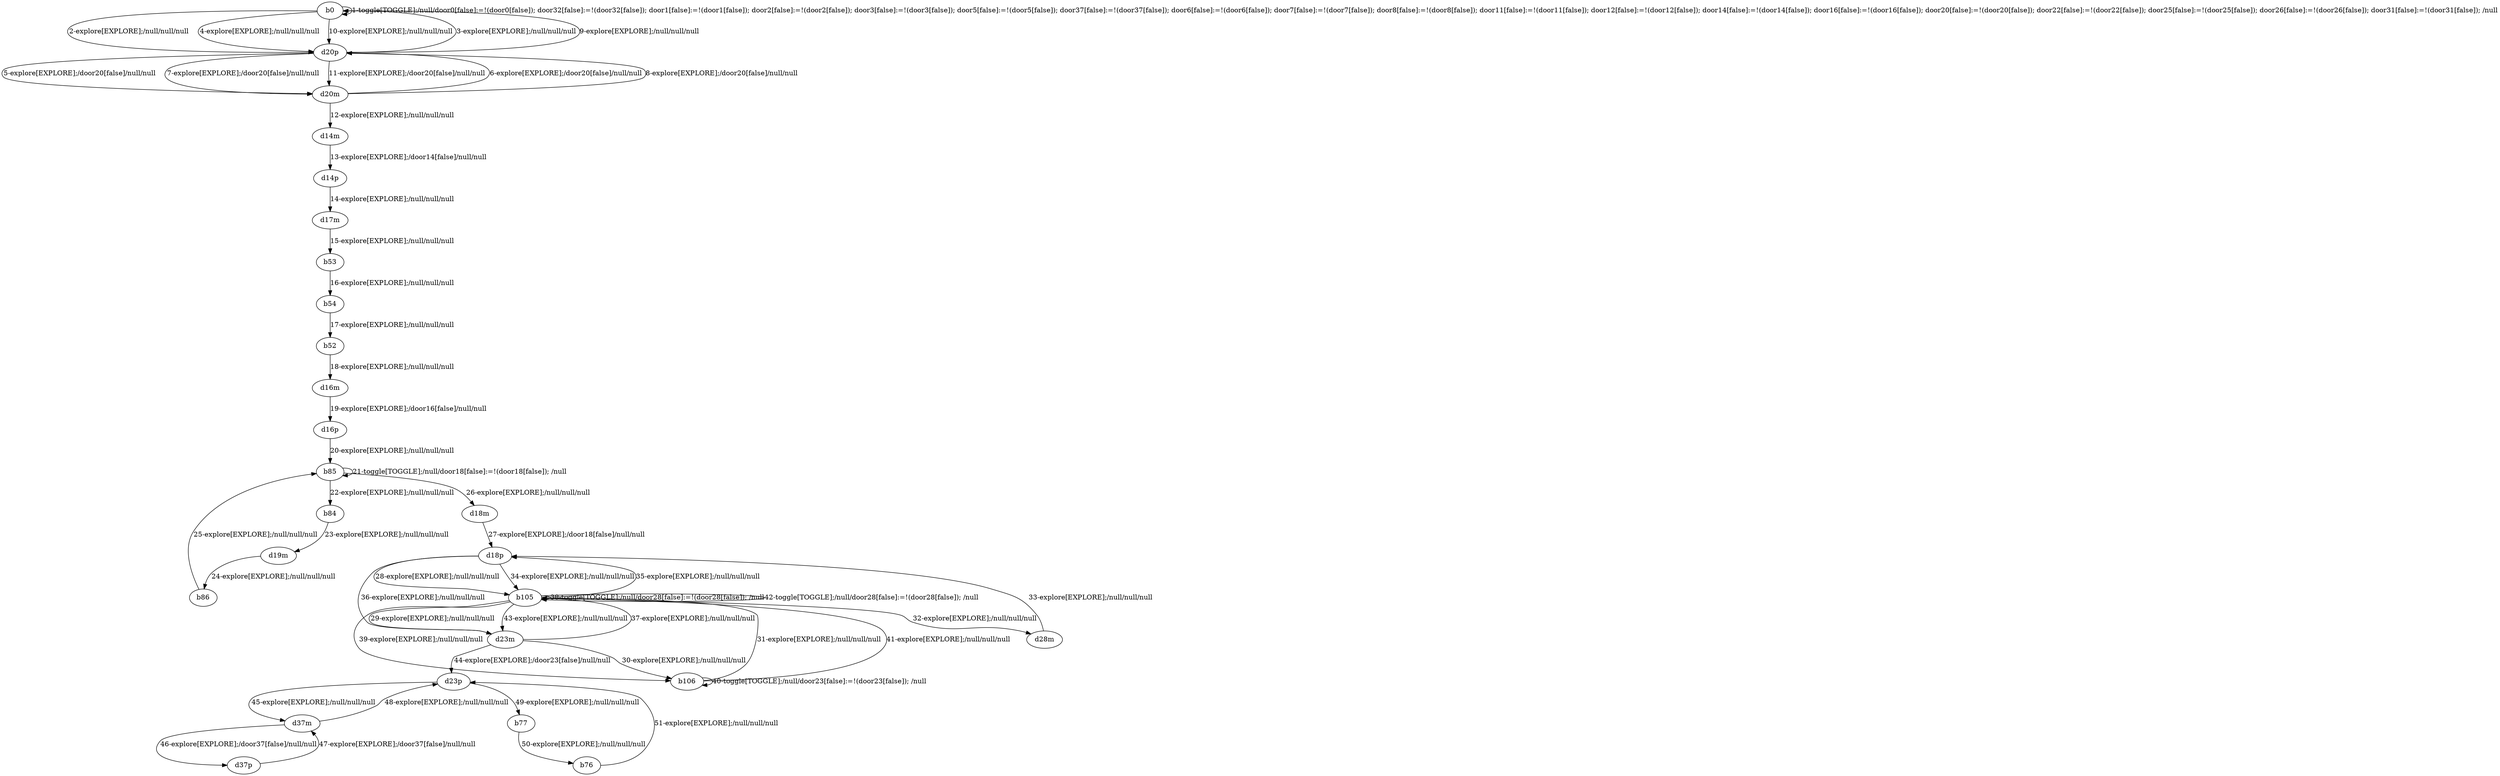 # Total number of goals covered by this test: 1
# b77 --> b76

digraph g {
"b0" -> "b0" [label = "1-toggle[TOGGLE];/null/door0[false]:=!(door0[false]); door32[false]:=!(door32[false]); door1[false]:=!(door1[false]); door2[false]:=!(door2[false]); door3[false]:=!(door3[false]); door5[false]:=!(door5[false]); door37[false]:=!(door37[false]); door6[false]:=!(door6[false]); door7[false]:=!(door7[false]); door8[false]:=!(door8[false]); door11[false]:=!(door11[false]); door12[false]:=!(door12[false]); door14[false]:=!(door14[false]); door16[false]:=!(door16[false]); door20[false]:=!(door20[false]); door22[false]:=!(door22[false]); door25[false]:=!(door25[false]); door26[false]:=!(door26[false]); door31[false]:=!(door31[false]); /null"];
"b0" -> "d20p" [label = "2-explore[EXPLORE];/null/null/null"];
"d20p" -> "b0" [label = "3-explore[EXPLORE];/null/null/null"];
"b0" -> "d20p" [label = "4-explore[EXPLORE];/null/null/null"];
"d20p" -> "d20m" [label = "5-explore[EXPLORE];/door20[false]/null/null"];
"d20m" -> "d20p" [label = "6-explore[EXPLORE];/door20[false]/null/null"];
"d20p" -> "d20m" [label = "7-explore[EXPLORE];/door20[false]/null/null"];
"d20m" -> "d20p" [label = "8-explore[EXPLORE];/door20[false]/null/null"];
"d20p" -> "b0" [label = "9-explore[EXPLORE];/null/null/null"];
"b0" -> "d20p" [label = "10-explore[EXPLORE];/null/null/null"];
"d20p" -> "d20m" [label = "11-explore[EXPLORE];/door20[false]/null/null"];
"d20m" -> "d14m" [label = "12-explore[EXPLORE];/null/null/null"];
"d14m" -> "d14p" [label = "13-explore[EXPLORE];/door14[false]/null/null"];
"d14p" -> "d17m" [label = "14-explore[EXPLORE];/null/null/null"];
"d17m" -> "b53" [label = "15-explore[EXPLORE];/null/null/null"];
"b53" -> "b54" [label = "16-explore[EXPLORE];/null/null/null"];
"b54" -> "b52" [label = "17-explore[EXPLORE];/null/null/null"];
"b52" -> "d16m" [label = "18-explore[EXPLORE];/null/null/null"];
"d16m" -> "d16p" [label = "19-explore[EXPLORE];/door16[false]/null/null"];
"d16p" -> "b85" [label = "20-explore[EXPLORE];/null/null/null"];
"b85" -> "b85" [label = "21-toggle[TOGGLE];/null/door18[false]:=!(door18[false]); /null"];
"b85" -> "b84" [label = "22-explore[EXPLORE];/null/null/null"];
"b84" -> "d19m" [label = "23-explore[EXPLORE];/null/null/null"];
"d19m" -> "b86" [label = "24-explore[EXPLORE];/null/null/null"];
"b86" -> "b85" [label = "25-explore[EXPLORE];/null/null/null"];
"b85" -> "d18m" [label = "26-explore[EXPLORE];/null/null/null"];
"d18m" -> "d18p" [label = "27-explore[EXPLORE];/door18[false]/null/null"];
"d18p" -> "b105" [label = "28-explore[EXPLORE];/null/null/null"];
"b105" -> "d23m" [label = "29-explore[EXPLORE];/null/null/null"];
"d23m" -> "b106" [label = "30-explore[EXPLORE];/null/null/null"];
"b106" -> "b105" [label = "31-explore[EXPLORE];/null/null/null"];
"b105" -> "d28m" [label = "32-explore[EXPLORE];/null/null/null"];
"d28m" -> "d18p" [label = "33-explore[EXPLORE];/null/null/null"];
"d18p" -> "b105" [label = "34-explore[EXPLORE];/null/null/null"];
"b105" -> "d18p" [label = "35-explore[EXPLORE];/null/null/null"];
"d18p" -> "d23m" [label = "36-explore[EXPLORE];/null/null/null"];
"d23m" -> "b105" [label = "37-explore[EXPLORE];/null/null/null"];
"b105" -> "b105" [label = "38-toggle[TOGGLE];/null/door28[false]:=!(door28[false]); /null"];
"b105" -> "b106" [label = "39-explore[EXPLORE];/null/null/null"];
"b106" -> "b106" [label = "40-toggle[TOGGLE];/null/door23[false]:=!(door23[false]); /null"];
"b106" -> "b105" [label = "41-explore[EXPLORE];/null/null/null"];
"b105" -> "b105" [label = "42-toggle[TOGGLE];/null/door28[false]:=!(door28[false]); /null"];
"b105" -> "d23m" [label = "43-explore[EXPLORE];/null/null/null"];
"d23m" -> "d23p" [label = "44-explore[EXPLORE];/door23[false]/null/null"];
"d23p" -> "d37m" [label = "45-explore[EXPLORE];/null/null/null"];
"d37m" -> "d37p" [label = "46-explore[EXPLORE];/door37[false]/null/null"];
"d37p" -> "d37m" [label = "47-explore[EXPLORE];/door37[false]/null/null"];
"d37m" -> "d23p" [label = "48-explore[EXPLORE];/null/null/null"];
"d23p" -> "b77" [label = "49-explore[EXPLORE];/null/null/null"];
"b77" -> "b76" [label = "50-explore[EXPLORE];/null/null/null"];
"b76" -> "d23p" [label = "51-explore[EXPLORE];/null/null/null"];
}